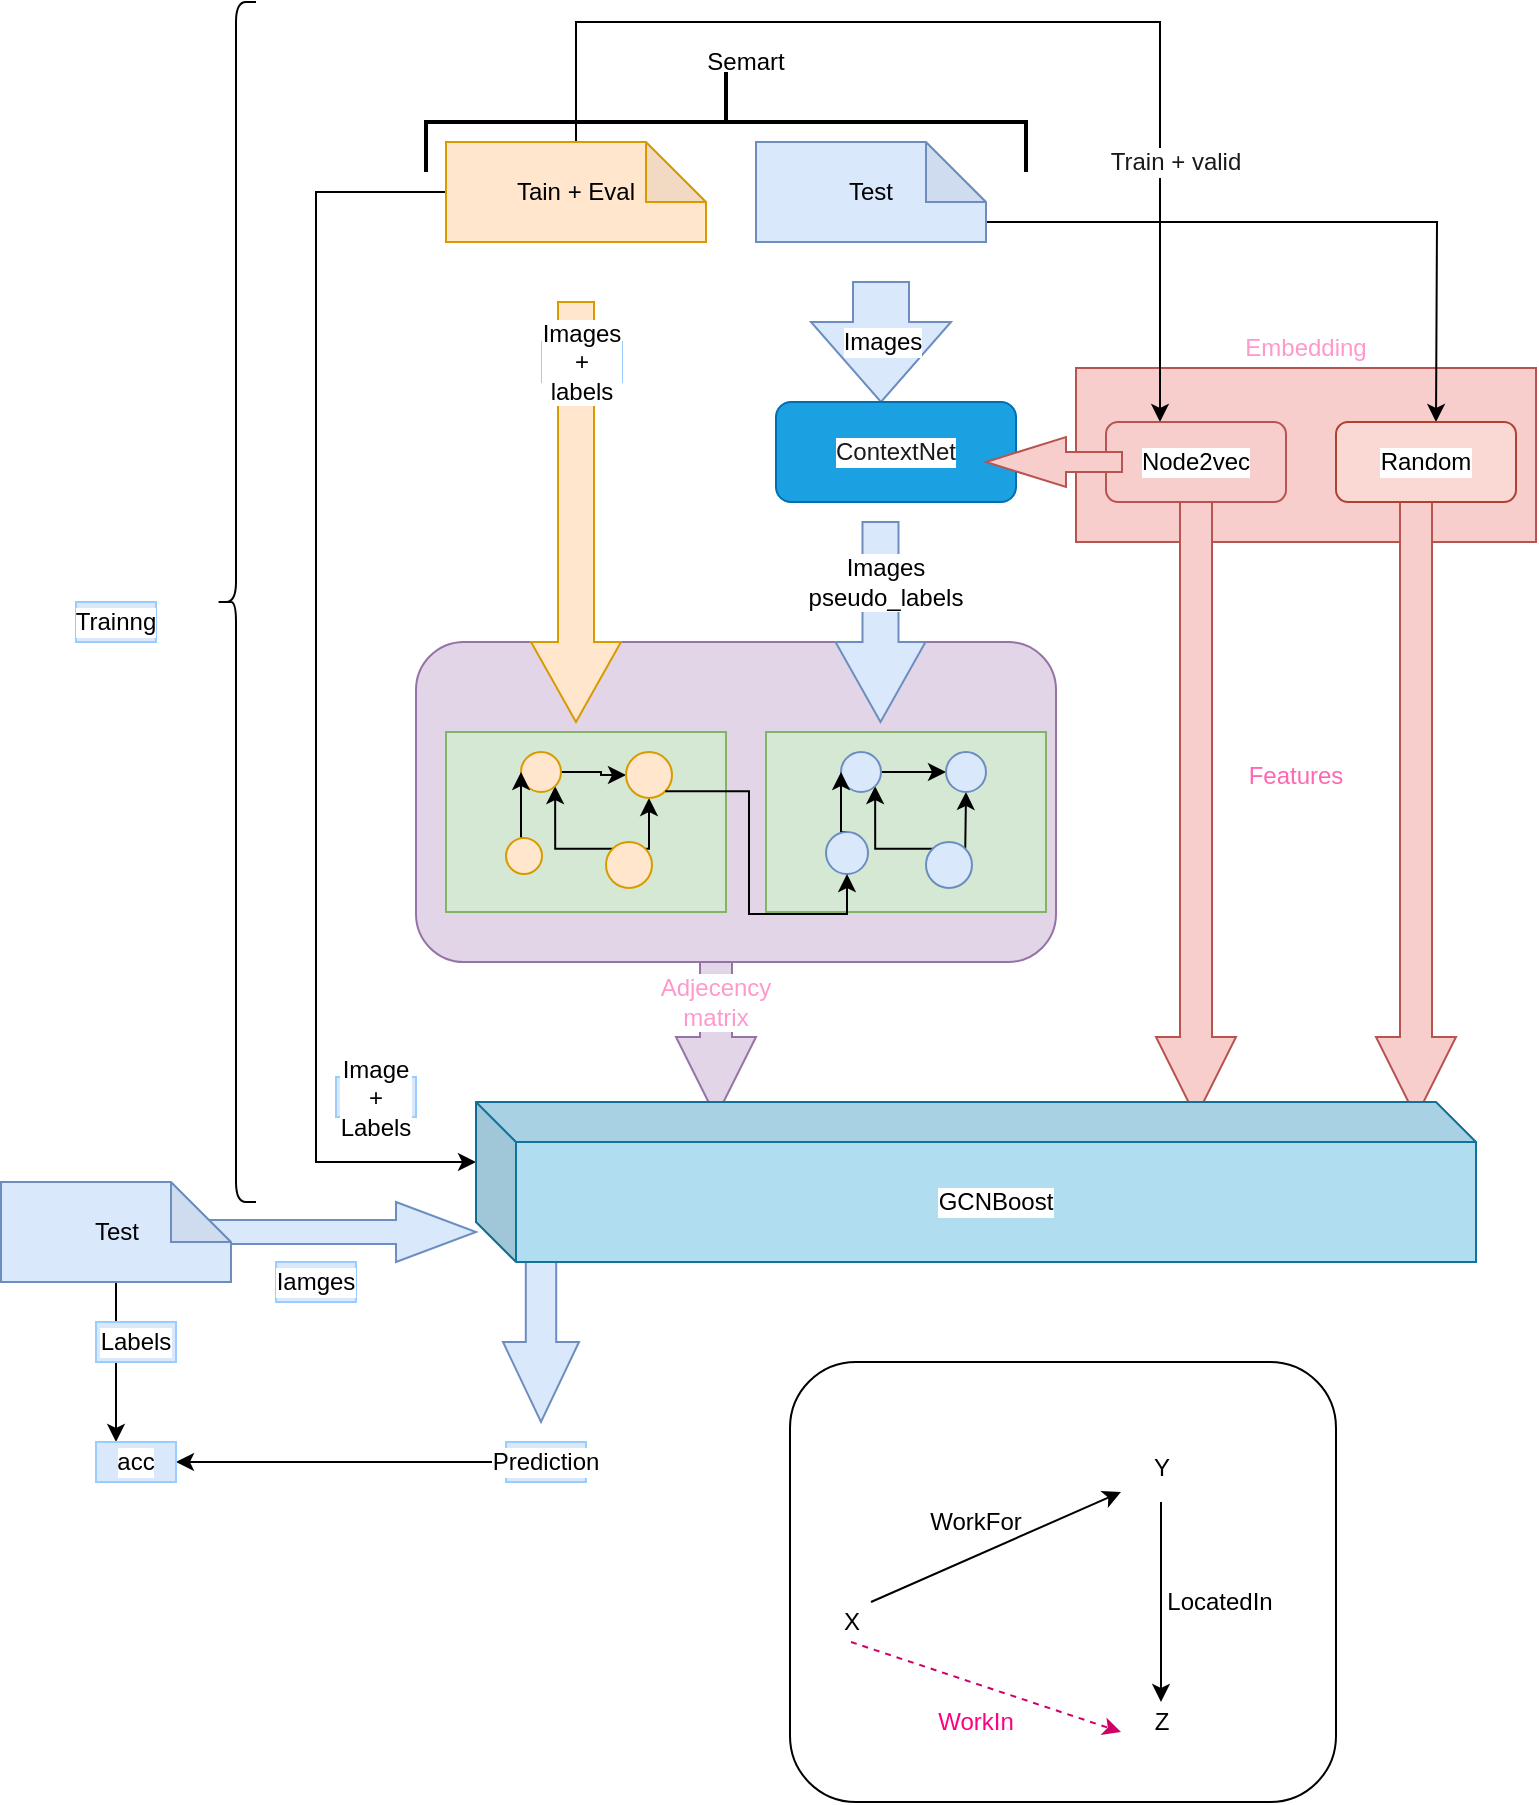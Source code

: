 <mxfile version="14.0.1" type="github">
  <diagram id="SSE79zwauuAT8n8Q6bL2" name="Page-1">
    <mxGraphModel dx="1350" dy="804" grid="1" gridSize="10" guides="1" tooltips="1" connect="1" arrows="1" fold="1" page="1" pageScale="1" pageWidth="1169" pageHeight="827" math="0" shadow="0">
      <root>
        <mxCell id="0" />
        <mxCell id="1" parent="0" />
        <mxCell id="xi6CKTalc71JRSsFVKa0-21" value="" style="rounded=1;whiteSpace=wrap;html=1;" vertex="1" parent="1">
          <mxGeometry x="397" y="840" width="273" height="220" as="geometry" />
        </mxCell>
        <mxCell id="0ElEcp9tGG0Cmhz9kI70-19" value="" style="html=1;shadow=0;dashed=0;align=center;verticalAlign=middle;shape=mxgraph.arrows2.arrow;dy=0.6;dx=40;direction=south;notch=0;fillColor=#dae8fc;strokeColor=#6c8ebf;" parent="1" vertex="1">
          <mxGeometry x="253.5" y="770" width="38" height="100" as="geometry" />
        </mxCell>
        <mxCell id="0ElEcp9tGG0Cmhz9kI70-15" value="" style="html=1;shadow=0;dashed=0;align=center;verticalAlign=middle;shape=mxgraph.arrows2.arrow;dy=0.6;dx=40;notch=0;fillColor=#dae8fc;strokeColor=#6c8ebf;" parent="1" vertex="1">
          <mxGeometry x="100" y="760" width="140" height="30" as="geometry" />
        </mxCell>
        <mxCell id="zT9SbAeMT8_BYwtl0zJ8-107" value="" style="rounded=0;whiteSpace=wrap;html=1;labelBackgroundColor=#ffffff;sketch=0;strokeColor=#b85450;fillColor=#f8cecc;" parent="1" vertex="1">
          <mxGeometry x="540" y="343" width="230" height="87" as="geometry" />
        </mxCell>
        <mxCell id="zT9SbAeMT8_BYwtl0zJ8-106" value="" style="html=1;shadow=0;dashed=0;align=center;verticalAlign=middle;shape=mxgraph.arrows2.arrow;dy=0.6;dx=40;direction=south;notch=0;labelBackgroundColor=#ffffff;sketch=0;strokeColor=#b85450;fillColor=#f8cecc;" parent="1" vertex="1">
          <mxGeometry x="580" y="402.5" width="40" height="315" as="geometry" />
        </mxCell>
        <mxCell id="zT9SbAeMT8_BYwtl0zJ8-101" value="" style="html=1;shadow=0;dashed=0;align=center;verticalAlign=middle;shape=mxgraph.arrows2.arrow;dy=0.6;dx=40;direction=south;notch=0;labelBackgroundColor=#ffffff;sketch=0;strokeColor=#9673a6;fillColor=#e1d5e7;" parent="1" vertex="1">
          <mxGeometry x="340" y="640" width="40" height="77.5" as="geometry" />
        </mxCell>
        <mxCell id="zT9SbAeMT8_BYwtl0zJ8-86" value="" style="rounded=1;whiteSpace=wrap;html=1;labelBackgroundColor=#ffffff;sketch=0;strokeColor=#9673a6;fillColor=#e1d5e7;" parent="1" vertex="1">
          <mxGeometry x="210" y="480" width="320" height="160" as="geometry" />
        </mxCell>
        <mxCell id="zT9SbAeMT8_BYwtl0zJ8-54" value="" style="rounded=0;whiteSpace=wrap;html=1;labelBackgroundColor=#ffffff;sketch=0;fillColor=#d5e8d4;strokeColor=#82b366;" parent="1" vertex="1">
          <mxGeometry x="225" y="525" width="140" height="90" as="geometry" />
        </mxCell>
        <mxCell id="zT9SbAeMT8_BYwtl0zJ8-3" value="" style="strokeWidth=2;html=1;shape=mxgraph.flowchart.annotation_2;align=left;labelPosition=right;pointerEvents=1;rotation=90;" parent="1" vertex="1">
          <mxGeometry x="340" y="70" width="50" height="300" as="geometry" />
        </mxCell>
        <mxCell id="zT9SbAeMT8_BYwtl0zJ8-4" value="Semart" style="text;html=1;strokeColor=none;fillColor=none;align=center;verticalAlign=middle;whiteSpace=wrap;rounded=0;" parent="1" vertex="1">
          <mxGeometry x="355" y="180" width="40" height="20" as="geometry" />
        </mxCell>
        <mxCell id="zT9SbAeMT8_BYwtl0zJ8-6" value="" style="html=1;shadow=0;dashed=0;align=center;verticalAlign=middle;shape=mxgraph.arrows2.arrow;dy=0.6;dx=40;direction=south;notch=0;fillColor=#ffe6cc;strokeColor=#d79b00;" parent="1" vertex="1">
          <mxGeometry x="267.5" y="310" width="45" height="210" as="geometry" />
        </mxCell>
        <mxCell id="zT9SbAeMT8_BYwtl0zJ8-91" style="edgeStyle=orthogonalEdgeStyle;rounded=0;orthogonalLoop=1;jettySize=auto;html=1;fontColor=#99CCFF;" parent="1" source="zT9SbAeMT8_BYwtl0zJ8-10" target="zT9SbAeMT8_BYwtl0zJ8-90" edge="1">
          <mxGeometry relative="1" as="geometry">
            <mxPoint x="280" y="130" as="sourcePoint" />
            <Array as="points">
              <mxPoint x="290" y="170" />
              <mxPoint x="582" y="170" />
            </Array>
          </mxGeometry>
        </mxCell>
        <mxCell id="0ElEcp9tGG0Cmhz9kI70-1" style="edgeStyle=orthogonalEdgeStyle;rounded=0;orthogonalLoop=1;jettySize=auto;html=1;exitX=0;exitY=0.5;exitDx=0;exitDy=0;exitPerimeter=0;entryX=0;entryY=0;entryDx=0;entryDy=30;entryPerimeter=0;" parent="1" source="zT9SbAeMT8_BYwtl0zJ8-10" target="zT9SbAeMT8_BYwtl0zJ8-100" edge="1">
          <mxGeometry relative="1" as="geometry">
            <Array as="points">
              <mxPoint x="160" y="255" />
              <mxPoint x="160" y="740" />
            </Array>
          </mxGeometry>
        </mxCell>
        <mxCell id="zT9SbAeMT8_BYwtl0zJ8-10" value="Tain + Eval" style="shape=note;whiteSpace=wrap;html=1;backgroundOutline=1;darkOpacity=0.05;fillColor=#ffe6cc;strokeColor=#d79b00;" parent="1" vertex="1">
          <mxGeometry x="225" y="230" width="130" height="50" as="geometry" />
        </mxCell>
        <mxCell id="zT9SbAeMT8_BYwtl0zJ8-103" style="edgeStyle=orthogonalEdgeStyle;rounded=0;orthogonalLoop=1;jettySize=auto;html=1;exitX=0;exitY=0;exitDx=115;exitDy=40;exitPerimeter=0;fontColor=#99CCFF;" parent="1" source="zT9SbAeMT8_BYwtl0zJ8-11" edge="1">
          <mxGeometry relative="1" as="geometry">
            <mxPoint x="720" y="370" as="targetPoint" />
          </mxGeometry>
        </mxCell>
        <mxCell id="zT9SbAeMT8_BYwtl0zJ8-11" value="Test" style="shape=note;whiteSpace=wrap;html=1;backgroundOutline=1;darkOpacity=0.05;fillColor=#dae8fc;strokeColor=#6c8ebf;" parent="1" vertex="1">
          <mxGeometry x="380" y="230" width="115" height="50" as="geometry" />
        </mxCell>
        <mxCell id="zT9SbAeMT8_BYwtl0zJ8-62" style="edgeStyle=orthogonalEdgeStyle;rounded=0;orthogonalLoop=1;jettySize=auto;html=1;exitX=1;exitY=0;exitDx=0;exitDy=0;entryX=0.5;entryY=1;entryDx=0;entryDy=0;" parent="1" source="zT9SbAeMT8_BYwtl0zJ8-50" target="zT9SbAeMT8_BYwtl0zJ8-52" edge="1">
          <mxGeometry relative="1" as="geometry" />
        </mxCell>
        <mxCell id="zT9SbAeMT8_BYwtl0zJ8-63" style="edgeStyle=orthogonalEdgeStyle;rounded=0;orthogonalLoop=1;jettySize=auto;html=1;exitX=0;exitY=0;exitDx=0;exitDy=0;entryX=1;entryY=1;entryDx=0;entryDy=0;" parent="1" source="zT9SbAeMT8_BYwtl0zJ8-50" target="zT9SbAeMT8_BYwtl0zJ8-51" edge="1">
          <mxGeometry relative="1" as="geometry" />
        </mxCell>
        <mxCell id="zT9SbAeMT8_BYwtl0zJ8-50" value="" style="ellipse;whiteSpace=wrap;html=1;aspect=fixed;labelBackgroundColor=#ffffff;sketch=0;fillColor=#ffe6cc;strokeColor=#d79b00;" parent="1" vertex="1">
          <mxGeometry x="305" y="580" width="23" height="23" as="geometry" />
        </mxCell>
        <mxCell id="zT9SbAeMT8_BYwtl0zJ8-58" style="edgeStyle=orthogonalEdgeStyle;rounded=0;orthogonalLoop=1;jettySize=auto;html=1;exitX=1;exitY=0.5;exitDx=0;exitDy=0;" parent="1" source="zT9SbAeMT8_BYwtl0zJ8-51" target="zT9SbAeMT8_BYwtl0zJ8-52" edge="1">
          <mxGeometry relative="1" as="geometry" />
        </mxCell>
        <mxCell id="zT9SbAeMT8_BYwtl0zJ8-51" value="" style="ellipse;whiteSpace=wrap;html=1;aspect=fixed;labelBackgroundColor=#ffffff;sketch=0;fillColor=#ffe6cc;strokeColor=#d79b00;" parent="1" vertex="1">
          <mxGeometry x="262.5" y="535" width="20" height="20" as="geometry" />
        </mxCell>
        <mxCell id="zT9SbAeMT8_BYwtl0zJ8-52" value="" style="ellipse;whiteSpace=wrap;html=1;aspect=fixed;labelBackgroundColor=#ffffff;sketch=0;fillColor=#ffe6cc;strokeColor=#d79b00;" parent="1" vertex="1">
          <mxGeometry x="315" y="535" width="23" height="23" as="geometry" />
        </mxCell>
        <mxCell id="zT9SbAeMT8_BYwtl0zJ8-61" style="edgeStyle=orthogonalEdgeStyle;rounded=0;orthogonalLoop=1;jettySize=auto;html=1;exitX=0.5;exitY=0;exitDx=0;exitDy=0;entryX=0;entryY=0.5;entryDx=0;entryDy=0;" parent="1" source="zT9SbAeMT8_BYwtl0zJ8-59" target="zT9SbAeMT8_BYwtl0zJ8-51" edge="1">
          <mxGeometry relative="1" as="geometry" />
        </mxCell>
        <mxCell id="zT9SbAeMT8_BYwtl0zJ8-59" value="" style="ellipse;whiteSpace=wrap;html=1;aspect=fixed;labelBackgroundColor=#ffffff;sketch=0;fillColor=#ffe6cc;strokeColor=#d79b00;" parent="1" vertex="1">
          <mxGeometry x="255" y="578" width="18" height="18" as="geometry" />
        </mxCell>
        <mxCell id="zT9SbAeMT8_BYwtl0zJ8-65" value="" style="rounded=0;whiteSpace=wrap;html=1;labelBackgroundColor=#ffffff;sketch=0;fillColor=#d5e8d4;strokeColor=#82b366;" parent="1" vertex="1">
          <mxGeometry x="385" y="525" width="140" height="90" as="geometry" />
        </mxCell>
        <mxCell id="zT9SbAeMT8_BYwtl0zJ8-66" style="edgeStyle=orthogonalEdgeStyle;rounded=0;orthogonalLoop=1;jettySize=auto;html=1;exitX=1;exitY=0;exitDx=0;exitDy=0;entryX=0.5;entryY=1;entryDx=0;entryDy=0;" parent="1" source="zT9SbAeMT8_BYwtl0zJ8-68" target="zT9SbAeMT8_BYwtl0zJ8-71" edge="1">
          <mxGeometry relative="1" as="geometry" />
        </mxCell>
        <mxCell id="zT9SbAeMT8_BYwtl0zJ8-67" style="edgeStyle=orthogonalEdgeStyle;rounded=0;orthogonalLoop=1;jettySize=auto;html=1;exitX=0;exitY=0;exitDx=0;exitDy=0;entryX=1;entryY=1;entryDx=0;entryDy=0;" parent="1" source="zT9SbAeMT8_BYwtl0zJ8-68" target="zT9SbAeMT8_BYwtl0zJ8-70" edge="1">
          <mxGeometry relative="1" as="geometry" />
        </mxCell>
        <mxCell id="zT9SbAeMT8_BYwtl0zJ8-68" value="" style="ellipse;whiteSpace=wrap;html=1;aspect=fixed;labelBackgroundColor=#ffffff;sketch=0;fillColor=#dae8fc;strokeColor=#6c8ebf;" parent="1" vertex="1">
          <mxGeometry x="465" y="580" width="23" height="23" as="geometry" />
        </mxCell>
        <mxCell id="zT9SbAeMT8_BYwtl0zJ8-69" style="edgeStyle=orthogonalEdgeStyle;rounded=0;orthogonalLoop=1;jettySize=auto;html=1;exitX=1;exitY=0.5;exitDx=0;exitDy=0;" parent="1" source="zT9SbAeMT8_BYwtl0zJ8-70" target="zT9SbAeMT8_BYwtl0zJ8-71" edge="1">
          <mxGeometry relative="1" as="geometry" />
        </mxCell>
        <mxCell id="zT9SbAeMT8_BYwtl0zJ8-70" value="" style="ellipse;whiteSpace=wrap;html=1;aspect=fixed;labelBackgroundColor=#ffffff;sketch=0;fillColor=#dae8fc;strokeColor=#6c8ebf;" parent="1" vertex="1">
          <mxGeometry x="422.5" y="535" width="20" height="20" as="geometry" />
        </mxCell>
        <mxCell id="zT9SbAeMT8_BYwtl0zJ8-71" value="" style="ellipse;whiteSpace=wrap;html=1;aspect=fixed;labelBackgroundColor=#ffffff;sketch=0;fillColor=#dae8fc;strokeColor=#6c8ebf;" parent="1" vertex="1">
          <mxGeometry x="475" y="535" width="20" height="20" as="geometry" />
        </mxCell>
        <mxCell id="zT9SbAeMT8_BYwtl0zJ8-72" style="edgeStyle=orthogonalEdgeStyle;rounded=0;orthogonalLoop=1;jettySize=auto;html=1;exitX=0.5;exitY=0;exitDx=0;exitDy=0;entryX=0;entryY=0.5;entryDx=0;entryDy=0;" parent="1" source="zT9SbAeMT8_BYwtl0zJ8-73" target="zT9SbAeMT8_BYwtl0zJ8-70" edge="1">
          <mxGeometry relative="1" as="geometry" />
        </mxCell>
        <mxCell id="zT9SbAeMT8_BYwtl0zJ8-73" value="" style="ellipse;whiteSpace=wrap;html=1;aspect=fixed;labelBackgroundColor=#ffffff;sketch=0;fillColor=#dae8fc;strokeColor=#6c8ebf;" parent="1" vertex="1">
          <mxGeometry x="415" y="575" width="21" height="21" as="geometry" />
        </mxCell>
        <mxCell id="zT9SbAeMT8_BYwtl0zJ8-74" value="Images + labels" style="text;html=1;fillColor=#dae8fc;align=center;verticalAlign=middle;whiteSpace=wrap;rounded=0;labelBackgroundColor=#ffffff;sketch=0;strokeColor=#99CCFF;" parent="1" vertex="1">
          <mxGeometry x="273" y="330" width="40" height="20" as="geometry" />
        </mxCell>
        <mxCell id="zT9SbAeMT8_BYwtl0zJ8-79" value="Images" style="html=1;shadow=0;dashed=0;align=center;verticalAlign=middle;shape=mxgraph.arrows2.arrow;dy=0.6;dx=40;direction=south;notch=0;labelBackgroundColor=#ffffff;sketch=0;strokeColor=#6c8ebf;fillColor=#dae8fc;" parent="1" vertex="1">
          <mxGeometry x="407.5" y="300" width="70" height="60" as="geometry" />
        </mxCell>
        <mxCell id="zT9SbAeMT8_BYwtl0zJ8-80" value="&lt;font color=&quot;#1A1A1A&quot;&gt;ContextNet&lt;/font&gt;" style="rounded=1;whiteSpace=wrap;html=1;labelBackgroundColor=#ffffff;sketch=0;strokeColor=#006EAF;fillColor=#1ba1e2;fontColor=#ffffff;" parent="1" vertex="1">
          <mxGeometry x="390" y="360" width="120" height="50" as="geometry" />
        </mxCell>
        <mxCell id="zT9SbAeMT8_BYwtl0zJ8-81" value="" style="html=1;shadow=0;dashed=0;align=center;verticalAlign=middle;shape=mxgraph.arrows2.arrow;dy=0.6;dx=40;direction=south;notch=0;fillColor=#dae8fc;strokeColor=#6c8ebf;" parent="1" vertex="1">
          <mxGeometry x="419.75" y="420" width="45" height="100" as="geometry" />
        </mxCell>
        <mxCell id="zT9SbAeMT8_BYwtl0zJ8-82" value="Images pseudo_labels" style="text;html=1;fillColor=#dae8fc;align=center;verticalAlign=middle;whiteSpace=wrap;rounded=0;labelBackgroundColor=#ffffff;sketch=0;strokeColor=#99CCFF;" parent="1" vertex="1">
          <mxGeometry x="424.75" y="440" width="40" height="20" as="geometry" />
        </mxCell>
        <mxCell id="zT9SbAeMT8_BYwtl0zJ8-85" style="edgeStyle=orthogonalEdgeStyle;rounded=0;orthogonalLoop=1;jettySize=auto;html=1;exitX=1;exitY=1;exitDx=0;exitDy=0;entryX=0.5;entryY=1;entryDx=0;entryDy=0;fontColor=#99CCFF;" parent="1" source="zT9SbAeMT8_BYwtl0zJ8-52" target="zT9SbAeMT8_BYwtl0zJ8-73" edge="1">
          <mxGeometry relative="1" as="geometry" />
        </mxCell>
        <mxCell id="zT9SbAeMT8_BYwtl0zJ8-90" value="&lt;span style=&quot;background-color: rgb(255 , 255 , 255)&quot;&gt;Node2vec&lt;/span&gt;" style="rounded=1;whiteSpace=wrap;html=1;labelBackgroundColor=#ffffff;sketch=0;strokeColor=#b85450;fillColor=#f8cecc;" parent="1" vertex="1">
          <mxGeometry x="555" y="370" width="90" height="40" as="geometry" />
        </mxCell>
        <mxCell id="zT9SbAeMT8_BYwtl0zJ8-94" value="&lt;div&gt;&lt;font color=&quot;#1A1A1A&quot;&gt;Train + valid&lt;/font&gt;&lt;/div&gt;" style="text;html=1;strokeColor=none;fillColor=none;align=center;verticalAlign=middle;whiteSpace=wrap;rounded=0;labelBackgroundColor=#ffffff;sketch=0;fontColor=#99CCFF;" parent="1" vertex="1">
          <mxGeometry x="540" y="230" width="100" height="20" as="geometry" />
        </mxCell>
        <mxCell id="zT9SbAeMT8_BYwtl0zJ8-97" value="" style="html=1;shadow=0;dashed=0;align=center;verticalAlign=middle;shape=mxgraph.arrows2.arrow;dy=0.6;dx=40;direction=south;notch=0;labelBackgroundColor=#ffffff;sketch=0;strokeColor=#b85450;fillColor=#f8cecc;" parent="1" vertex="1">
          <mxGeometry x="690" y="402.5" width="40" height="315" as="geometry" />
        </mxCell>
        <mxCell id="zT9SbAeMT8_BYwtl0zJ8-100" value="GCNBoost" style="shape=cube;whiteSpace=wrap;html=1;boundedLbl=1;backgroundOutline=1;darkOpacity=0.05;darkOpacity2=0.1;labelBackgroundColor=#ffffff;sketch=0;strokeColor=#10739e;fillColor=#b1ddf0;" parent="1" vertex="1">
          <mxGeometry x="240" y="710" width="500" height="80" as="geometry" />
        </mxCell>
        <mxCell id="zT9SbAeMT8_BYwtl0zJ8-105" value="Random" style="rounded=1;whiteSpace=wrap;html=1;labelBackgroundColor=#ffffff;sketch=0;strokeColor=#ae4132;fillColor=#fad9d5;" parent="1" vertex="1">
          <mxGeometry x="670" y="370" width="90" height="40" as="geometry" />
        </mxCell>
        <mxCell id="zT9SbAeMT8_BYwtl0zJ8-108" value="&lt;font color=&quot;#FF99CC&quot;&gt;Embedding&lt;/font&gt;" style="text;html=1;strokeColor=none;fillColor=none;align=center;verticalAlign=middle;whiteSpace=wrap;rounded=0;labelBackgroundColor=#ffffff;sketch=0;fontColor=#99CCFF;" parent="1" vertex="1">
          <mxGeometry x="635" y="323" width="40" height="20" as="geometry" />
        </mxCell>
        <mxCell id="zT9SbAeMT8_BYwtl0zJ8-110" value="&lt;font color=&quot;#FF99CC&quot;&gt;Adjecency matrix&lt;/font&gt;" style="text;html=1;strokeColor=none;fillColor=none;align=center;verticalAlign=middle;whiteSpace=wrap;rounded=0;labelBackgroundColor=#ffffff;sketch=0;fontColor=#99CCFF;" parent="1" vertex="1">
          <mxGeometry x="340" y="650" width="40" height="20" as="geometry" />
        </mxCell>
        <mxCell id="0ElEcp9tGG0Cmhz9kI70-2" value="&lt;div&gt;Image&lt;/div&gt;&lt;div&gt;+&lt;/div&gt;&lt;div&gt;Labels&lt;br&gt;&lt;/div&gt;" style="text;html=1;fillColor=#dae8fc;align=center;verticalAlign=middle;whiteSpace=wrap;rounded=0;labelBackgroundColor=#ffffff;sketch=0;strokeColor=#99CCFF;" parent="1" vertex="1">
          <mxGeometry x="170" y="697.5" width="40" height="20" as="geometry" />
        </mxCell>
        <mxCell id="0ElEcp9tGG0Cmhz9kI70-5" value="&lt;font color=&quot;#FF66B3&quot;&gt;Features&lt;/font&gt;" style="text;html=1;strokeColor=none;fillColor=none;align=center;verticalAlign=middle;whiteSpace=wrap;rounded=0;" parent="1" vertex="1">
          <mxGeometry x="630" y="536.5" width="40" height="20" as="geometry" />
        </mxCell>
        <mxCell id="0ElEcp9tGG0Cmhz9kI70-9" value="" style="shape=curlyBracket;whiteSpace=wrap;html=1;rounded=1;" parent="1" vertex="1">
          <mxGeometry x="110" y="160" width="20" height="600" as="geometry" />
        </mxCell>
        <mxCell id="0ElEcp9tGG0Cmhz9kI70-13" value="Trainng" style="text;html=1;fillColor=#dae8fc;align=center;verticalAlign=middle;whiteSpace=wrap;rounded=0;labelBackgroundColor=#ffffff;sketch=0;strokeColor=#99CCFF;" parent="1" vertex="1">
          <mxGeometry x="40" y="460" width="40" height="20" as="geometry" />
        </mxCell>
        <mxCell id="0ElEcp9tGG0Cmhz9kI70-22" style="edgeStyle=orthogonalEdgeStyle;rounded=0;orthogonalLoop=1;jettySize=auto;html=1;exitX=0.5;exitY=1;exitDx=0;exitDy=0;exitPerimeter=0;entryX=0.25;entryY=0;entryDx=0;entryDy=0;" parent="1" source="0ElEcp9tGG0Cmhz9kI70-14" target="0ElEcp9tGG0Cmhz9kI70-24" edge="1">
          <mxGeometry relative="1" as="geometry">
            <mxPoint x="60" y="890" as="targetPoint" />
          </mxGeometry>
        </mxCell>
        <mxCell id="0ElEcp9tGG0Cmhz9kI70-14" value="Test" style="shape=note;whiteSpace=wrap;html=1;backgroundOutline=1;darkOpacity=0.05;fillColor=#dae8fc;strokeColor=#6c8ebf;" parent="1" vertex="1">
          <mxGeometry x="2.5" y="750" width="115" height="50" as="geometry" />
        </mxCell>
        <mxCell id="0ElEcp9tGG0Cmhz9kI70-18" value="Iamges" style="text;html=1;fillColor=#dae8fc;align=center;verticalAlign=middle;whiteSpace=wrap;rounded=0;labelBackgroundColor=#ffffff;sketch=0;strokeColor=#99CCFF;" parent="1" vertex="1">
          <mxGeometry x="140" y="790" width="40" height="20" as="geometry" />
        </mxCell>
        <mxCell id="0ElEcp9tGG0Cmhz9kI70-20" value="" style="html=1;shadow=0;dashed=0;align=center;verticalAlign=middle;shape=mxgraph.arrows2.arrow;dy=0.6;dx=40;flipH=1;notch=0;fillColor=#f8cecc;strokeColor=#b85450;" parent="1" vertex="1">
          <mxGeometry x="495" y="377.5" width="68" height="25" as="geometry" />
        </mxCell>
        <mxCell id="0ElEcp9tGG0Cmhz9kI70-26" style="edgeStyle=orthogonalEdgeStyle;rounded=0;orthogonalLoop=1;jettySize=auto;html=1;exitX=0;exitY=0.5;exitDx=0;exitDy=0;entryX=1;entryY=0.5;entryDx=0;entryDy=0;" parent="1" source="0ElEcp9tGG0Cmhz9kI70-21" target="0ElEcp9tGG0Cmhz9kI70-24" edge="1">
          <mxGeometry relative="1" as="geometry" />
        </mxCell>
        <mxCell id="0ElEcp9tGG0Cmhz9kI70-21" value="Prediction" style="text;html=1;fillColor=#dae8fc;align=center;verticalAlign=middle;whiteSpace=wrap;rounded=0;labelBackgroundColor=#ffffff;sketch=0;strokeColor=#99CCFF;" parent="1" vertex="1">
          <mxGeometry x="255" y="880" width="40" height="20" as="geometry" />
        </mxCell>
        <mxCell id="0ElEcp9tGG0Cmhz9kI70-24" value="acc" style="text;html=1;fillColor=#dae8fc;align=center;verticalAlign=middle;whiteSpace=wrap;rounded=0;labelBackgroundColor=#ffffff;sketch=0;strokeColor=#99CCFF;" parent="1" vertex="1">
          <mxGeometry x="50" y="880" width="40" height="20" as="geometry" />
        </mxCell>
        <mxCell id="0ElEcp9tGG0Cmhz9kI70-25" value="Labels" style="text;html=1;fillColor=#dae8fc;align=center;verticalAlign=middle;whiteSpace=wrap;rounded=0;labelBackgroundColor=#ffffff;sketch=0;strokeColor=#99CCFF;" parent="1" vertex="1">
          <mxGeometry x="50" y="820" width="40" height="20" as="geometry" />
        </mxCell>
        <mxCell id="xi6CKTalc71JRSsFVKa0-5" value="WorkFor" style="text;html=1;strokeColor=none;fillColor=none;align=center;verticalAlign=middle;whiteSpace=wrap;rounded=0;" vertex="1" parent="1">
          <mxGeometry x="470" y="910" width="40" height="20" as="geometry" />
        </mxCell>
        <mxCell id="xi6CKTalc71JRSsFVKa0-6" value="LocatedIn" style="text;html=1;strokeColor=none;fillColor=none;align=center;verticalAlign=middle;whiteSpace=wrap;rounded=0;" vertex="1" parent="1">
          <mxGeometry x="535.5" y="950" width="152" height="20" as="geometry" />
        </mxCell>
        <mxCell id="xi6CKTalc71JRSsFVKa0-15" style="rounded=0;orthogonalLoop=1;jettySize=auto;html=1;exitX=0.75;exitY=0;exitDx=0;exitDy=0;entryX=0;entryY=0.75;entryDx=0;entryDy=0;" edge="1" parent="1" source="xi6CKTalc71JRSsFVKa0-9" target="xi6CKTalc71JRSsFVKa0-10">
          <mxGeometry relative="1" as="geometry" />
        </mxCell>
        <mxCell id="xi6CKTalc71JRSsFVKa0-19" style="rounded=0;orthogonalLoop=1;jettySize=auto;html=1;exitX=0.5;exitY=1;exitDx=0;exitDy=0;entryX=0;entryY=0.75;entryDx=0;entryDy=0;dashed=1;strokeColor=#CC0066;" edge="1" parent="1" source="xi6CKTalc71JRSsFVKa0-9" target="xi6CKTalc71JRSsFVKa0-11">
          <mxGeometry relative="1" as="geometry" />
        </mxCell>
        <mxCell id="xi6CKTalc71JRSsFVKa0-9" value="X" style="text;html=1;strokeColor=none;fillColor=none;align=center;verticalAlign=middle;whiteSpace=wrap;rounded=0;" vertex="1" parent="1">
          <mxGeometry x="407.5" y="960" width="40" height="20" as="geometry" />
        </mxCell>
        <mxCell id="xi6CKTalc71JRSsFVKa0-17" style="edgeStyle=orthogonalEdgeStyle;rounded=0;orthogonalLoop=1;jettySize=auto;html=1;exitX=0.5;exitY=1;exitDx=0;exitDy=0;entryX=0.5;entryY=0;entryDx=0;entryDy=0;" edge="1" parent="1" source="xi6CKTalc71JRSsFVKa0-10" target="xi6CKTalc71JRSsFVKa0-11">
          <mxGeometry relative="1" as="geometry" />
        </mxCell>
        <mxCell id="xi6CKTalc71JRSsFVKa0-10" value="&lt;div&gt;Y&lt;/div&gt;&lt;div&gt;&lt;br&gt;&lt;/div&gt;" style="text;html=1;strokeColor=none;fillColor=none;align=center;verticalAlign=middle;whiteSpace=wrap;rounded=0;" vertex="1" parent="1">
          <mxGeometry x="562.5" y="890" width="40" height="20" as="geometry" />
        </mxCell>
        <mxCell id="xi6CKTalc71JRSsFVKa0-11" value="Z" style="text;html=1;strokeColor=none;fillColor=none;align=center;verticalAlign=middle;whiteSpace=wrap;rounded=0;" vertex="1" parent="1">
          <mxGeometry x="562.5" y="1010" width="40" height="20" as="geometry" />
        </mxCell>
        <mxCell id="xi6CKTalc71JRSsFVKa0-20" value="&lt;font color=&quot;#FF0080&quot;&gt;WorkIn&lt;/font&gt;" style="text;html=1;strokeColor=none;fillColor=none;align=center;verticalAlign=middle;whiteSpace=wrap;rounded=0;" vertex="1" parent="1">
          <mxGeometry x="470" y="1010" width="40" height="20" as="geometry" />
        </mxCell>
      </root>
    </mxGraphModel>
  </diagram>
</mxfile>
